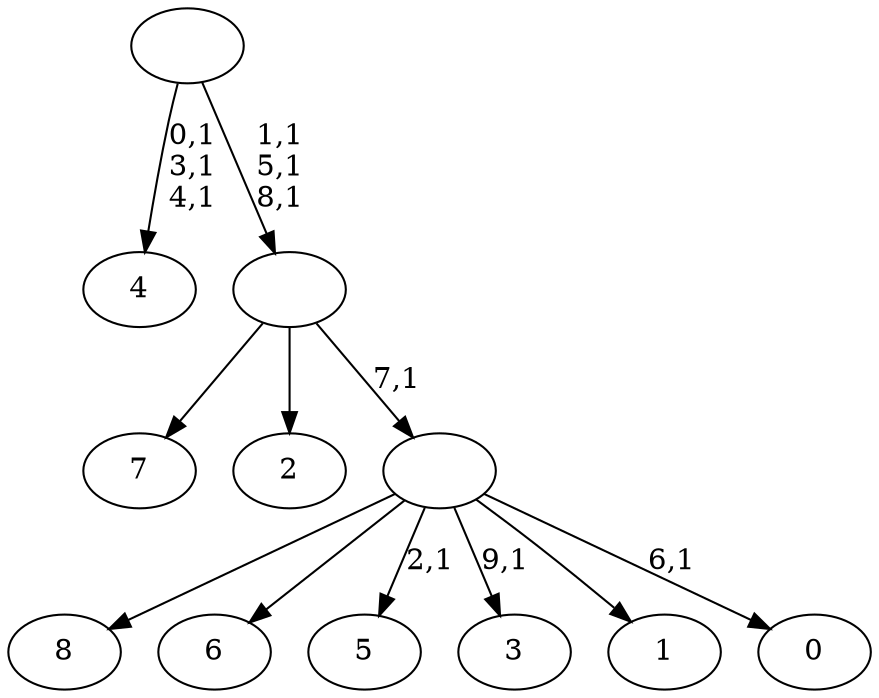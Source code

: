 digraph T {
	19 [label="8"]
	18 [label="7"]
	17 [label="6"]
	16 [label="5"]
	14 [label="4"]
	10 [label="3"]
	8 [label="2"]
	7 [label="1"]
	6 [label="0"]
	4 [label=""]
	3 [label=""]
	0 [label=""]
	4 -> 6 [label="6,1"]
	4 -> 10 [label="9,1"]
	4 -> 16 [label="2,1"]
	4 -> 19 [label=""]
	4 -> 17 [label=""]
	4 -> 7 [label=""]
	3 -> 18 [label=""]
	3 -> 8 [label=""]
	3 -> 4 [label="7,1"]
	0 -> 3 [label="1,1\n5,1\n8,1"]
	0 -> 14 [label="0,1\n3,1\n4,1"]
}
